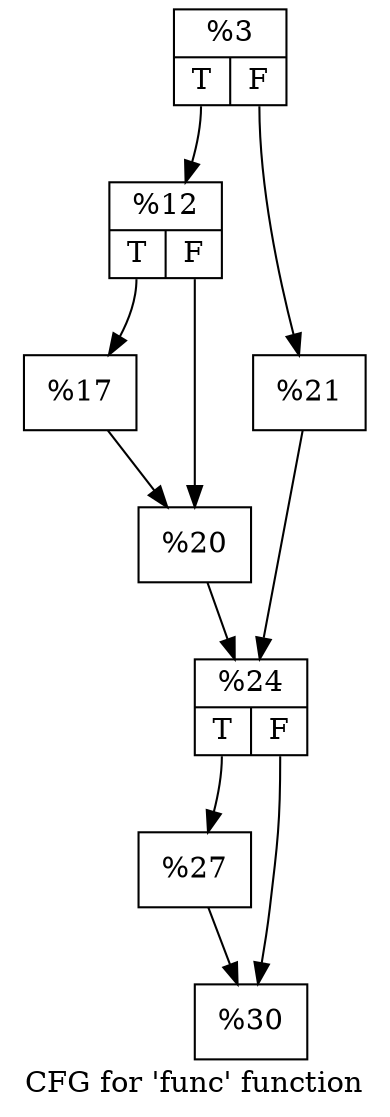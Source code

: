 digraph "CFG for 'func' function" {
	label="CFG for 'func' function";

	Node0x1cebe80 [shape=record,label="{%3|{<s0>T|<s1>F}}"];
	Node0x1cebe80:s0 -> Node0x1cebed0;
	Node0x1cebe80:s1 -> Node0x1cebfc0;
	Node0x1cebed0 [shape=record,label="{%12|{<s0>T|<s1>F}}"];
	Node0x1cebed0:s0 -> Node0x1cebf20;
	Node0x1cebed0:s1 -> Node0x1cebf70;
	Node0x1cebf20 [shape=record,label="{%17}"];
	Node0x1cebf20 -> Node0x1cebf70;
	Node0x1cebf70 [shape=record,label="{%20}"];
	Node0x1cebf70 -> Node0x1cec010;
	Node0x1cebfc0 [shape=record,label="{%21}"];
	Node0x1cebfc0 -> Node0x1cec010;
	Node0x1cec010 [shape=record,label="{%24|{<s0>T|<s1>F}}"];
	Node0x1cec010:s0 -> Node0x1cec060;
	Node0x1cec010:s1 -> Node0x1cec0b0;
	Node0x1cec060 [shape=record,label="{%27}"];
	Node0x1cec060 -> Node0x1cec0b0;
	Node0x1cec0b0 [shape=record,label="{%30}"];
}
